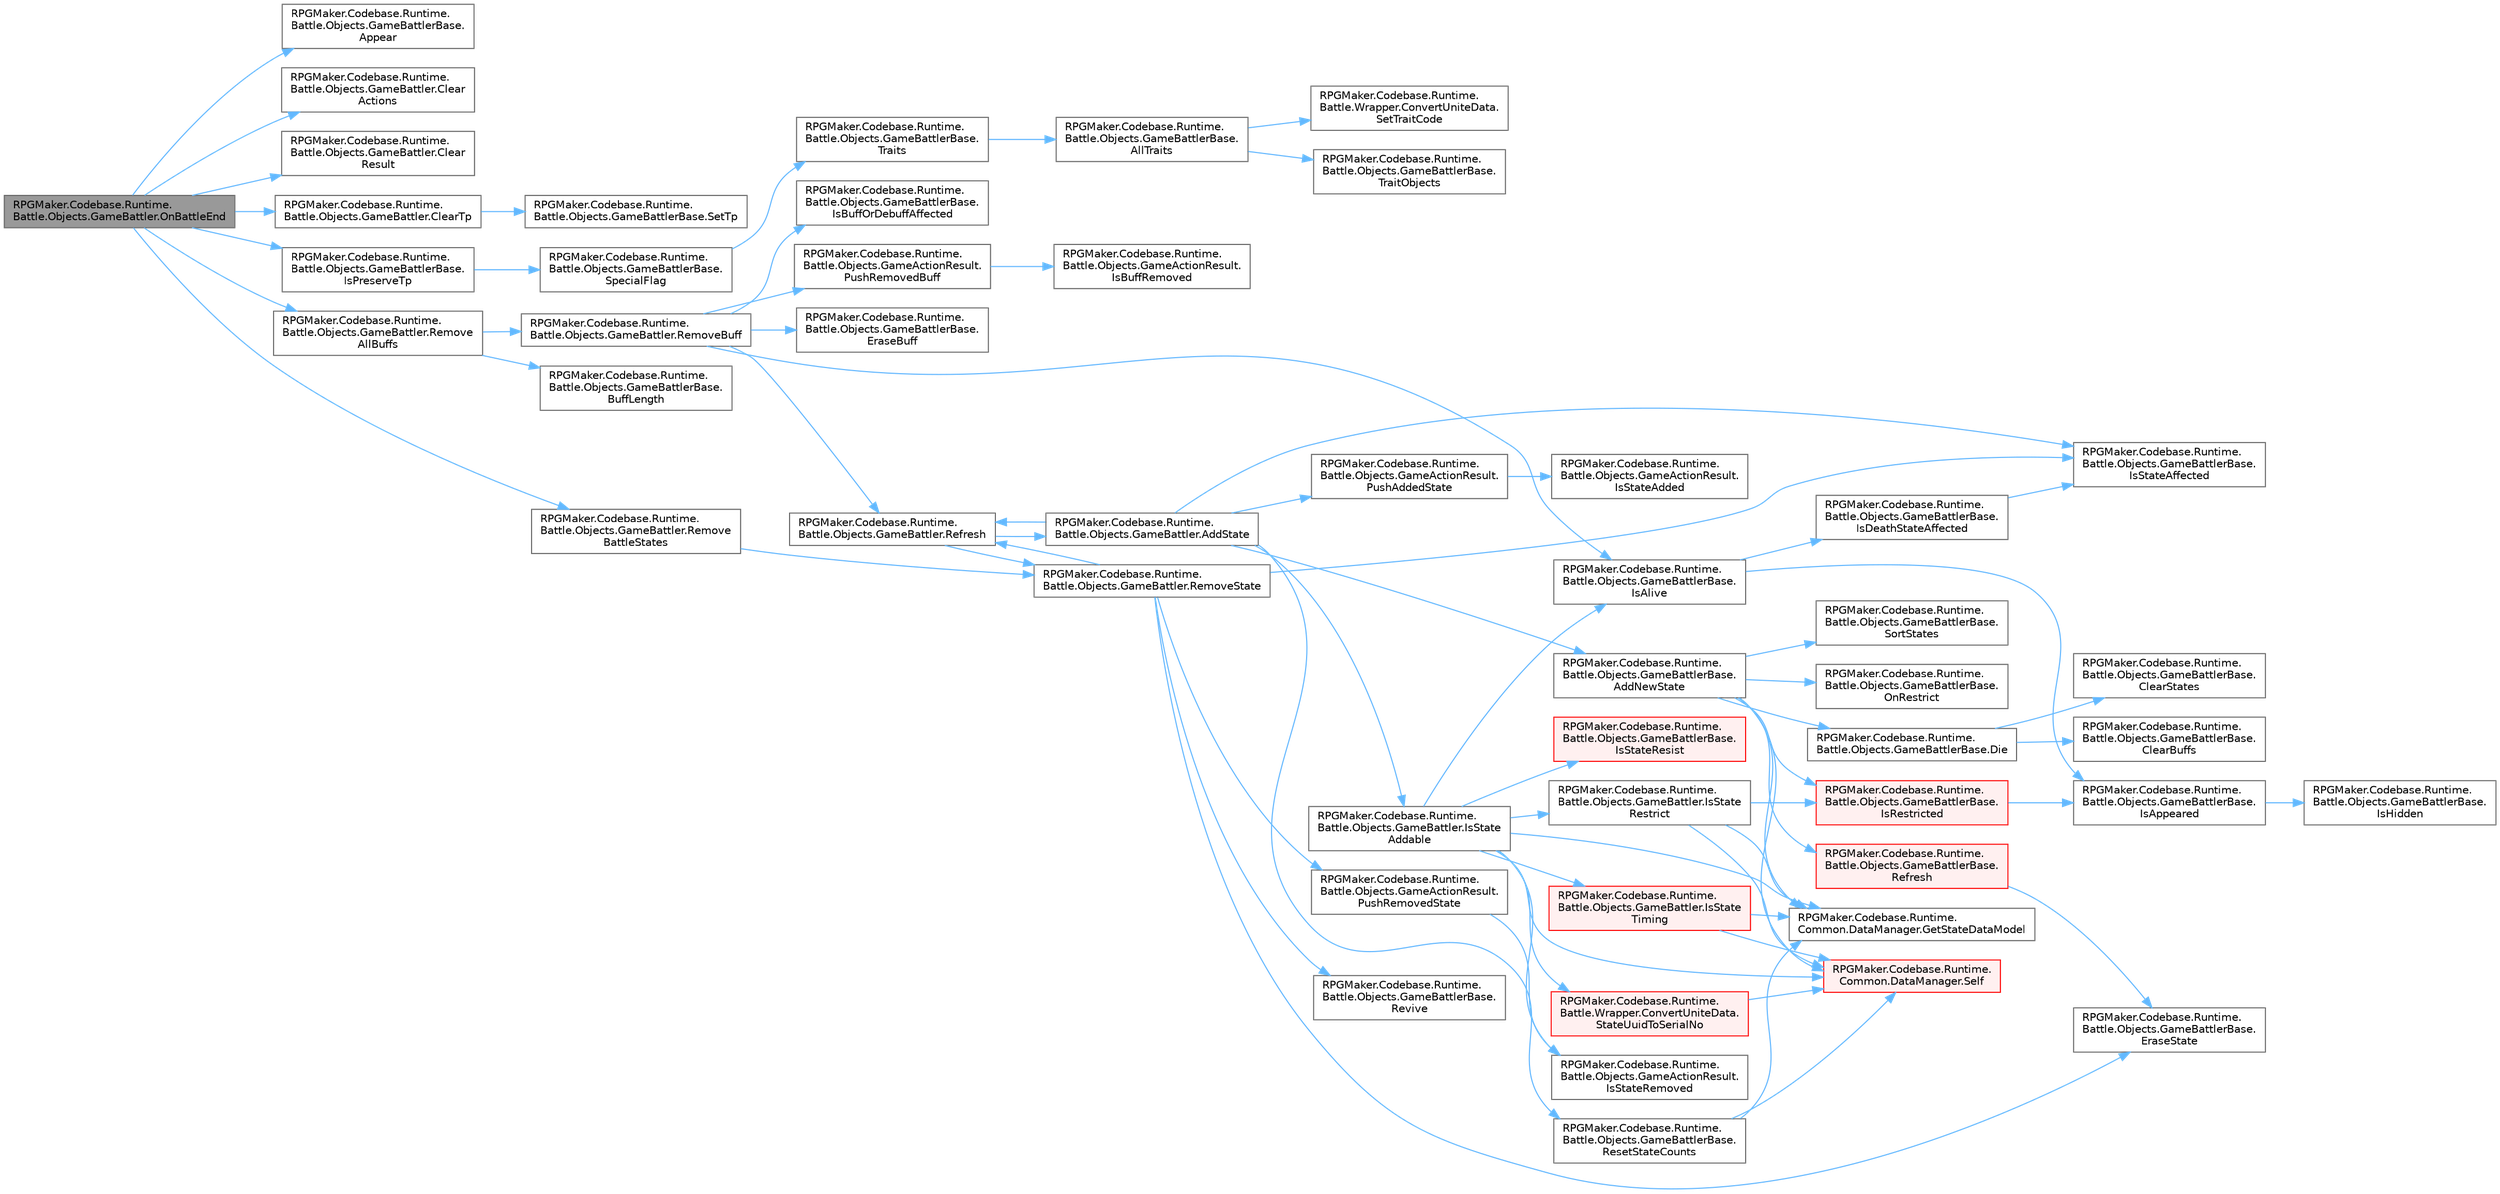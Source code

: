 digraph "RPGMaker.Codebase.Runtime.Battle.Objects.GameBattler.OnBattleEnd"
{
 // LATEX_PDF_SIZE
  bgcolor="transparent";
  edge [fontname=Helvetica,fontsize=10,labelfontname=Helvetica,labelfontsize=10];
  node [fontname=Helvetica,fontsize=10,shape=box,height=0.2,width=0.4];
  rankdir="LR";
  Node1 [id="Node000001",label="RPGMaker.Codebase.Runtime.\lBattle.Objects.GameBattler.OnBattleEnd",height=0.2,width=0.4,color="gray40", fillcolor="grey60", style="filled", fontcolor="black",tooltip="😁 戦闘終了ハンドラ"];
  Node1 -> Node2 [id="edge1_Node000001_Node000002",color="steelblue1",style="solid",tooltip=" "];
  Node2 [id="Node000002",label="RPGMaker.Codebase.Runtime.\lBattle.Objects.GameBattlerBase.\lAppear",height=0.2,width=0.4,color="grey40", fillcolor="white", style="filled",URL="$d2/d70/class_r_p_g_maker_1_1_codebase_1_1_runtime_1_1_battle_1_1_objects_1_1_game_battler_base.html#a9e486f427f9f024b21c015ed17350b04",tooltip="😁 バトラーを出現させる"];
  Node1 -> Node3 [id="edge2_Node000001_Node000003",color="steelblue1",style="solid",tooltip=" "];
  Node3 [id="Node000003",label="RPGMaker.Codebase.Runtime.\lBattle.Objects.GameBattler.Clear\lActions",height=0.2,width=0.4,color="grey40", fillcolor="white", style="filled",URL="$d6/de6/class_r_p_g_maker_1_1_codebase_1_1_runtime_1_1_battle_1_1_objects_1_1_game_battler.html#abd1daccbe7cb025c4970fd0e10da8e77",tooltip="😁 アクションを消去"];
  Node1 -> Node4 [id="edge3_Node000001_Node000004",color="steelblue1",style="solid",tooltip=" "];
  Node4 [id="Node000004",label="RPGMaker.Codebase.Runtime.\lBattle.Objects.GameBattler.Clear\lResult",height=0.2,width=0.4,color="grey40", fillcolor="white", style="filled",URL="$d6/de6/class_r_p_g_maker_1_1_codebase_1_1_runtime_1_1_battle_1_1_objects_1_1_game_battler.html#abd022b482181f0a594447a504db14dbe",tooltip="😁 結果を初期化する"];
  Node1 -> Node5 [id="edge4_Node000001_Node000005",color="steelblue1",style="solid",tooltip=" "];
  Node5 [id="Node000005",label="RPGMaker.Codebase.Runtime.\lBattle.Objects.GameBattler.ClearTp",height=0.2,width=0.4,color="grey40", fillcolor="white", style="filled",URL="$d6/de6/class_r_p_g_maker_1_1_codebase_1_1_runtime_1_1_battle_1_1_objects_1_1_game_battler.html#ae148d71b391d5bcd0192399ace93486c",tooltip="😁 TPを0に"];
  Node5 -> Node6 [id="edge5_Node000005_Node000006",color="steelblue1",style="solid",tooltip=" "];
  Node6 [id="Node000006",label="RPGMaker.Codebase.Runtime.\lBattle.Objects.GameBattlerBase.SetTp",height=0.2,width=0.4,color="grey40", fillcolor="white", style="filled",URL="$d2/d70/class_r_p_g_maker_1_1_codebase_1_1_runtime_1_1_battle_1_1_objects_1_1_game_battler_base.html#a9ba56b0c7b174225d4c82997c8c1d433",tooltip="😁 TPを設定"];
  Node1 -> Node7 [id="edge6_Node000001_Node000007",color="steelblue1",style="solid",tooltip=" "];
  Node7 [id="Node000007",label="RPGMaker.Codebase.Runtime.\lBattle.Objects.GameBattlerBase.\lIsPreserveTp",height=0.2,width=0.4,color="grey40", fillcolor="white", style="filled",URL="$d2/d70/class_r_p_g_maker_1_1_codebase_1_1_runtime_1_1_battle_1_1_objects_1_1_game_battler_base.html#a19034c94dff27a17dd6ab5fc57c1b7e0",tooltip="😁 [TP持ち越し]か"];
  Node7 -> Node8 [id="edge7_Node000007_Node000008",color="steelblue1",style="solid",tooltip=" "];
  Node8 [id="Node000008",label="RPGMaker.Codebase.Runtime.\lBattle.Objects.GameBattlerBase.\lSpecialFlag",height=0.2,width=0.4,color="grey40", fillcolor="white", style="filled",URL="$d2/d70/class_r_p_g_maker_1_1_codebase_1_1_runtime_1_1_battle_1_1_objects_1_1_game_battler_base.html#aee03b1e783c57958a1844c813bc2832b",tooltip="😁 特徴が付与されているか"];
  Node8 -> Node9 [id="edge8_Node000008_Node000009",color="steelblue1",style="solid",tooltip=" "];
  Node9 [id="Node000009",label="RPGMaker.Codebase.Runtime.\lBattle.Objects.GameBattlerBase.\lTraits",height=0.2,width=0.4,color="grey40", fillcolor="white", style="filled",URL="$d2/d70/class_r_p_g_maker_1_1_codebase_1_1_runtime_1_1_battle_1_1_objects_1_1_game_battler_base.html#a27445f43d81cd74592da289cbc4c323c",tooltip="😁 指定特徴コード(TRAIT_定数)の特徴を返す"];
  Node9 -> Node10 [id="edge9_Node000009_Node000010",color="steelblue1",style="solid",tooltip=" "];
  Node10 [id="Node000010",label="RPGMaker.Codebase.Runtime.\lBattle.Objects.GameBattlerBase.\lAllTraits",height=0.2,width=0.4,color="grey40", fillcolor="white", style="filled",URL="$d2/d70/class_r_p_g_maker_1_1_codebase_1_1_runtime_1_1_battle_1_1_objects_1_1_game_battler_base.html#ab6046bf7b712d78dfb60ac99f83e2b9d",tooltip="😁 全特徴を配列で返す"];
  Node10 -> Node11 [id="edge10_Node000010_Node000011",color="steelblue1",style="solid",tooltip=" "];
  Node11 [id="Node000011",label="RPGMaker.Codebase.Runtime.\lBattle.Wrapper.ConvertUniteData.\lSetTraitCode",height=0.2,width=0.4,color="grey40", fillcolor="white", style="filled",URL="$d9/d1f/class_r_p_g_maker_1_1_codebase_1_1_runtime_1_1_battle_1_1_wrapper_1_1_convert_unite_data.html#a676cf8c98b629f9aff73b36c4d890784",tooltip="😁 特徴の変換処理"];
  Node10 -> Node12 [id="edge11_Node000010_Node000012",color="steelblue1",style="solid",tooltip=" "];
  Node12 [id="Node000012",label="RPGMaker.Codebase.Runtime.\lBattle.Objects.GameBattlerBase.\lTraitObjects",height=0.2,width=0.4,color="grey40", fillcolor="white", style="filled",URL="$d2/d70/class_r_p_g_maker_1_1_codebase_1_1_runtime_1_1_battle_1_1_objects_1_1_game_battler_base.html#a6c2e3cc3efc028df7d16d0440c6ab5be",tooltip="😁 特徴オブジェクトを配列で返す"];
  Node1 -> Node13 [id="edge12_Node000001_Node000013",color="steelblue1",style="solid",tooltip=" "];
  Node13 [id="Node000013",label="RPGMaker.Codebase.Runtime.\lBattle.Objects.GameBattler.Remove\lAllBuffs",height=0.2,width=0.4,color="grey40", fillcolor="white", style="filled",URL="$d6/de6/class_r_p_g_maker_1_1_codebase_1_1_runtime_1_1_battle_1_1_objects_1_1_game_battler.html#ad7f6e737ddc0bf5fb9b0bfd00acb71f6",tooltip="😁 全能力の[強化]を解除"];
  Node13 -> Node14 [id="edge13_Node000013_Node000014",color="steelblue1",style="solid",tooltip=" "];
  Node14 [id="Node000014",label="RPGMaker.Codebase.Runtime.\lBattle.Objects.GameBattlerBase.\lBuffLength",height=0.2,width=0.4,color="grey40", fillcolor="white", style="filled",URL="$d2/d70/class_r_p_g_maker_1_1_codebase_1_1_runtime_1_1_battle_1_1_objects_1_1_game_battler_base.html#a3013544a036198238b0f9f8d2e6d08a9",tooltip="😁 設定されているバフ数返却"];
  Node13 -> Node15 [id="edge14_Node000013_Node000015",color="steelblue1",style="solid",tooltip=" "];
  Node15 [id="Node000015",label="RPGMaker.Codebase.Runtime.\lBattle.Objects.GameBattler.RemoveBuff",height=0.2,width=0.4,color="grey40", fillcolor="white", style="filled",URL="$d6/de6/class_r_p_g_maker_1_1_codebase_1_1_runtime_1_1_battle_1_1_objects_1_1_game_battler.html#a1a3260593962f41e2d76f900a5c7e02f",tooltip="😁 指定通常能力の[強化]を解除"];
  Node15 -> Node16 [id="edge15_Node000015_Node000016",color="steelblue1",style="solid",tooltip=" "];
  Node16 [id="Node000016",label="RPGMaker.Codebase.Runtime.\lBattle.Objects.GameBattlerBase.\lEraseBuff",height=0.2,width=0.4,color="grey40", fillcolor="white", style="filled",URL="$d2/d70/class_r_p_g_maker_1_1_codebase_1_1_runtime_1_1_battle_1_1_objects_1_1_game_battler_base.html#ab942dfdf9004c99faf14a65d2a429c41",tooltip="😁 指定通常能力の[強化]を消す"];
  Node15 -> Node17 [id="edge16_Node000015_Node000017",color="steelblue1",style="solid",tooltip=" "];
  Node17 [id="Node000017",label="RPGMaker.Codebase.Runtime.\lBattle.Objects.GameBattlerBase.\lIsAlive",height=0.2,width=0.4,color="grey40", fillcolor="white", style="filled",URL="$d2/d70/class_r_p_g_maker_1_1_codebase_1_1_runtime_1_1_battle_1_1_objects_1_1_game_battler_base.html#ab0cfe0154c253bf8dbdd917e1b83ecea",tooltip="😁 生きているか"];
  Node17 -> Node18 [id="edge17_Node000017_Node000018",color="steelblue1",style="solid",tooltip=" "];
  Node18 [id="Node000018",label="RPGMaker.Codebase.Runtime.\lBattle.Objects.GameBattlerBase.\lIsAppeared",height=0.2,width=0.4,color="grey40", fillcolor="white", style="filled",URL="$d2/d70/class_r_p_g_maker_1_1_codebase_1_1_runtime_1_1_battle_1_1_objects_1_1_game_battler_base.html#acd49841382f83d27e5380c894ae98c07",tooltip="😁 現れているか"];
  Node18 -> Node19 [id="edge18_Node000018_Node000019",color="steelblue1",style="solid",tooltip=" "];
  Node19 [id="Node000019",label="RPGMaker.Codebase.Runtime.\lBattle.Objects.GameBattlerBase.\lIsHidden",height=0.2,width=0.4,color="grey40", fillcolor="white", style="filled",URL="$d2/d70/class_r_p_g_maker_1_1_codebase_1_1_runtime_1_1_battle_1_1_objects_1_1_game_battler_base.html#ab31a3ef28fe70dd09c18387b9c30946b",tooltip="😁 隠れているか"];
  Node17 -> Node20 [id="edge19_Node000017_Node000020",color="steelblue1",style="solid",tooltip=" "];
  Node20 [id="Node000020",label="RPGMaker.Codebase.Runtime.\lBattle.Objects.GameBattlerBase.\lIsDeathStateAffected",height=0.2,width=0.4,color="grey40", fillcolor="white", style="filled",URL="$d2/d70/class_r_p_g_maker_1_1_codebase_1_1_runtime_1_1_battle_1_1_objects_1_1_game_battler_base.html#a2615772b2c3bc9d65699ee3b0b77aae1",tooltip="😁 死亡ステートか"];
  Node20 -> Node21 [id="edge20_Node000020_Node000021",color="steelblue1",style="solid",tooltip=" "];
  Node21 [id="Node000021",label="RPGMaker.Codebase.Runtime.\lBattle.Objects.GameBattlerBase.\lIsStateAffected",height=0.2,width=0.4,color="grey40", fillcolor="white", style="filled",URL="$d2/d70/class_r_p_g_maker_1_1_codebase_1_1_runtime_1_1_battle_1_1_objects_1_1_game_battler_base.html#ae149ea29154d386ec71f09400d260b37",tooltip="😁 指定したステートか"];
  Node15 -> Node22 [id="edge21_Node000015_Node000022",color="steelblue1",style="solid",tooltip=" "];
  Node22 [id="Node000022",label="RPGMaker.Codebase.Runtime.\lBattle.Objects.GameBattlerBase.\lIsBuffOrDebuffAffected",height=0.2,width=0.4,color="grey40", fillcolor="white", style="filled",URL="$d2/d70/class_r_p_g_maker_1_1_codebase_1_1_runtime_1_1_battle_1_1_objects_1_1_game_battler_base.html#a131b842d61b22829a57d3b85957e9498",tooltip="😁 指定通常能力値が[強化][弱体]されているか"];
  Node15 -> Node23 [id="edge22_Node000015_Node000023",color="steelblue1",style="solid",tooltip=" "];
  Node23 [id="Node000023",label="RPGMaker.Codebase.Runtime.\lBattle.Objects.GameActionResult.\lPushRemovedBuff",height=0.2,width=0.4,color="grey40", fillcolor="white", style="filled",URL="$db/d27/class_r_p_g_maker_1_1_codebase_1_1_runtime_1_1_battle_1_1_objects_1_1_game_action_result.html#adbe9fc0fc72de15712f4ebf2774fedff",tooltip="😁 指定された能力値の[強化]の削除を追加"];
  Node23 -> Node24 [id="edge23_Node000023_Node000024",color="steelblue1",style="solid",tooltip=" "];
  Node24 [id="Node000024",label="RPGMaker.Codebase.Runtime.\lBattle.Objects.GameActionResult.\lIsBuffRemoved",height=0.2,width=0.4,color="grey40", fillcolor="white", style="filled",URL="$db/d27/class_r_p_g_maker_1_1_codebase_1_1_runtime_1_1_battle_1_1_objects_1_1_game_action_result.html#a4e7bca318f510b515a4c14c8f1f4ae90",tooltip="😁 指定された能力値の[強化]が削除されたか"];
  Node15 -> Node25 [id="edge24_Node000015_Node000025",color="steelblue1",style="solid",tooltip=" "];
  Node25 [id="Node000025",label="RPGMaker.Codebase.Runtime.\lBattle.Objects.GameBattler.Refresh",height=0.2,width=0.4,color="grey40", fillcolor="white", style="filled",URL="$d6/de6/class_r_p_g_maker_1_1_codebase_1_1_runtime_1_1_battle_1_1_objects_1_1_game_battler.html#a5e2eccb8f1dbacca9ef1f357aff8d5fc",tooltip="😁 能力値やステートを規定値内に収める処理"];
  Node25 -> Node26 [id="edge25_Node000025_Node000026",color="steelblue1",style="solid",tooltip=" "];
  Node26 [id="Node000026",label="RPGMaker.Codebase.Runtime.\lBattle.Objects.GameBattler.AddState",height=0.2,width=0.4,color="grey40", fillcolor="white", style="filled",URL="$d6/de6/class_r_p_g_maker_1_1_codebase_1_1_runtime_1_1_battle_1_1_objects_1_1_game_battler.html#a721713aea404590ae235b32ef084a641",tooltip="😁 指定ステートを追加"];
  Node26 -> Node27 [id="edge26_Node000026_Node000027",color="steelblue1",style="solid",tooltip=" "];
  Node27 [id="Node000027",label="RPGMaker.Codebase.Runtime.\lBattle.Objects.GameBattlerBase.\lAddNewState",height=0.2,width=0.4,color="grey40", fillcolor="white", style="filled",URL="$d2/d70/class_r_p_g_maker_1_1_codebase_1_1_runtime_1_1_battle_1_1_objects_1_1_game_battler_base.html#ab9a614d9fe4b4bd1b1f4ba66588db9ed",tooltip="😁 新たなステートを追加"];
  Node27 -> Node28 [id="edge27_Node000027_Node000028",color="steelblue1",style="solid",tooltip=" "];
  Node28 [id="Node000028",label="RPGMaker.Codebase.Runtime.\lBattle.Objects.GameBattlerBase.Die",height=0.2,width=0.4,color="grey40", fillcolor="white", style="filled",URL="$d2/d70/class_r_p_g_maker_1_1_codebase_1_1_runtime_1_1_battle_1_1_objects_1_1_game_battler_base.html#a6c558a95b6e156eb2bc6fb5368b72ce7",tooltip="😁 バトラーを死亡ステートにする"];
  Node28 -> Node29 [id="edge28_Node000028_Node000029",color="steelblue1",style="solid",tooltip=" "];
  Node29 [id="Node000029",label="RPGMaker.Codebase.Runtime.\lBattle.Objects.GameBattlerBase.\lClearBuffs",height=0.2,width=0.4,color="grey40", fillcolor="white", style="filled",URL="$d2/d70/class_r_p_g_maker_1_1_codebase_1_1_runtime_1_1_battle_1_1_objects_1_1_game_battler_base.html#ae7330a84aacd3e6085a78a1fa4abca7a",tooltip="😁 能力[強化]を戻す"];
  Node28 -> Node30 [id="edge29_Node000028_Node000030",color="steelblue1",style="solid",tooltip=" "];
  Node30 [id="Node000030",label="RPGMaker.Codebase.Runtime.\lBattle.Objects.GameBattlerBase.\lClearStates",height=0.2,width=0.4,color="grey40", fillcolor="white", style="filled",URL="$d2/d70/class_r_p_g_maker_1_1_codebase_1_1_runtime_1_1_battle_1_1_objects_1_1_game_battler_base.html#a2764c61e54487d48e7247adefe77f7e4",tooltip="😁 ステート変化を戻す"];
  Node27 -> Node31 [id="edge30_Node000027_Node000031",color="steelblue1",style="solid",tooltip=" "];
  Node31 [id="Node000031",label="RPGMaker.Codebase.Runtime.\lCommon.DataManager.GetStateDataModel",height=0.2,width=0.4,color="grey40", fillcolor="white", style="filled",URL="$d5/d08/class_r_p_g_maker_1_1_codebase_1_1_runtime_1_1_common_1_1_data_manager.html#a9680aabf1be7c423813a70df23574c2c",tooltip="😁 状態データ・モデル取得"];
  Node27 -> Node32 [id="edge31_Node000027_Node000032",color="steelblue1",style="solid",tooltip=" "];
  Node32 [id="Node000032",label="RPGMaker.Codebase.Runtime.\lBattle.Objects.GameBattlerBase.\lIsRestricted",height=0.2,width=0.4,color="red", fillcolor="#FFF0F0", style="filled",URL="$d2/d70/class_r_p_g_maker_1_1_codebase_1_1_runtime_1_1_battle_1_1_objects_1_1_game_battler_base.html#ad7191b0ce9c88872e15e79e8d2b8fd6a",tooltip="😁 行動制約があるかどうか"];
  Node32 -> Node18 [id="edge32_Node000032_Node000018",color="steelblue1",style="solid",tooltip=" "];
  Node27 -> Node34 [id="edge33_Node000027_Node000034",color="steelblue1",style="solid",tooltip=" "];
  Node34 [id="Node000034",label="RPGMaker.Codebase.Runtime.\lBattle.Objects.GameBattlerBase.\lOnRestrict",height=0.2,width=0.4,color="grey40", fillcolor="white", style="filled",URL="$d2/d70/class_r_p_g_maker_1_1_codebase_1_1_runtime_1_1_battle_1_1_objects_1_1_game_battler_base.html#aa6eb26609a5bf01e0a95ba06907c5e59",tooltip="😁 行動制約された時に呼ばれるハンドラ overrideして利用する"];
  Node27 -> Node35 [id="edge34_Node000027_Node000035",color="steelblue1",style="solid",tooltip=" "];
  Node35 [id="Node000035",label="RPGMaker.Codebase.Runtime.\lBattle.Objects.GameBattlerBase.\lRefresh",height=0.2,width=0.4,color="red", fillcolor="#FFF0F0", style="filled",URL="$d2/d70/class_r_p_g_maker_1_1_codebase_1_1_runtime_1_1_battle_1_1_objects_1_1_game_battler_base.html#aafffb99f550b801728a483861437db61",tooltip="😁 能力値やステートを規定値内に収める処理"];
  Node35 -> Node36 [id="edge35_Node000035_Node000036",color="steelblue1",style="solid",tooltip=" "];
  Node36 [id="Node000036",label="RPGMaker.Codebase.Runtime.\lBattle.Objects.GameBattlerBase.\lEraseState",height=0.2,width=0.4,color="grey40", fillcolor="white", style="filled",URL="$d2/d70/class_r_p_g_maker_1_1_codebase_1_1_runtime_1_1_battle_1_1_objects_1_1_game_battler_base.html#aa4f4575da86a23d26558423e98499115",tooltip="😁 指定ステートを消す"];
  Node27 -> Node39 [id="edge36_Node000027_Node000039",color="steelblue1",style="solid",tooltip=" "];
  Node39 [id="Node000039",label="RPGMaker.Codebase.Runtime.\lCommon.DataManager.Self",height=0.2,width=0.4,color="red", fillcolor="#FFF0F0", style="filled",URL="$d5/d08/class_r_p_g_maker_1_1_codebase_1_1_runtime_1_1_common_1_1_data_manager.html#a8f0a40fd71fe0a873d1905e106299934",tooltip="😁 自身"];
  Node27 -> Node77 [id="edge37_Node000027_Node000077",color="steelblue1",style="solid",tooltip=" "];
  Node77 [id="Node000077",label="RPGMaker.Codebase.Runtime.\lBattle.Objects.GameBattlerBase.\lSortStates",height=0.2,width=0.4,color="grey40", fillcolor="white", style="filled",URL="$d2/d70/class_r_p_g_maker_1_1_codebase_1_1_runtime_1_1_battle_1_1_objects_1_1_game_battler_base.html#a7753053aee5d89134f3b1acb6bb2ae93",tooltip="😁 優先度でステートの並び替え"];
  Node26 -> Node78 [id="edge38_Node000026_Node000078",color="steelblue1",style="solid",tooltip=" "];
  Node78 [id="Node000078",label="RPGMaker.Codebase.Runtime.\lBattle.Objects.GameBattler.IsState\lAddable",height=0.2,width=0.4,color="grey40", fillcolor="white", style="filled",URL="$d6/de6/class_r_p_g_maker_1_1_codebase_1_1_runtime_1_1_battle_1_1_objects_1_1_game_battler.html#a856f6d2b1eed251569df09d54ad4bd64",tooltip="😁 指定ステートが付加可能か"];
  Node78 -> Node31 [id="edge39_Node000078_Node000031",color="steelblue1",style="solid",tooltip=" "];
  Node78 -> Node17 [id="edge40_Node000078_Node000017",color="steelblue1",style="solid",tooltip=" "];
  Node78 -> Node79 [id="edge41_Node000078_Node000079",color="steelblue1",style="solid",tooltip=" "];
  Node79 [id="Node000079",label="RPGMaker.Codebase.Runtime.\lBattle.Objects.GameActionResult.\lIsStateRemoved",height=0.2,width=0.4,color="grey40", fillcolor="white", style="filled",URL="$db/d27/class_r_p_g_maker_1_1_codebase_1_1_runtime_1_1_battle_1_1_objects_1_1_game_action_result.html#aa9a838ae9a8ebc63fbff2f86291ff9b7",tooltip="😁 指定ステートが削除されたか"];
  Node78 -> Node80 [id="edge42_Node000078_Node000080",color="steelblue1",style="solid",tooltip=" "];
  Node80 [id="Node000080",label="RPGMaker.Codebase.Runtime.\lBattle.Objects.GameBattlerBase.\lIsStateResist",height=0.2,width=0.4,color="red", fillcolor="#FFF0F0", style="filled",URL="$d2/d70/class_r_p_g_maker_1_1_codebase_1_1_runtime_1_1_battle_1_1_objects_1_1_game_battler_base.html#a9c4a8556fab209ad534c17676b8aa52d",tooltip="😁 指定ステートが無効化されているか"];
  Node78 -> Node81 [id="edge43_Node000078_Node000081",color="steelblue1",style="solid",tooltip=" "];
  Node81 [id="Node000081",label="RPGMaker.Codebase.Runtime.\lBattle.Objects.GameBattler.IsState\lRestrict",height=0.2,width=0.4,color="grey40", fillcolor="white", style="filled",URL="$d6/de6/class_r_p_g_maker_1_1_codebase_1_1_runtime_1_1_battle_1_1_objects_1_1_game_battler.html#ac90b65c28978b2fb35c7aec9d644dbb4",tooltip="😁 指定ステートが[行動制約によって解除]かつ、現在行動制約中か"];
  Node81 -> Node31 [id="edge44_Node000081_Node000031",color="steelblue1",style="solid",tooltip=" "];
  Node81 -> Node32 [id="edge45_Node000081_Node000032",color="steelblue1",style="solid",tooltip=" "];
  Node81 -> Node39 [id="edge46_Node000081_Node000039",color="steelblue1",style="solid",tooltip=" "];
  Node78 -> Node82 [id="edge47_Node000078_Node000082",color="steelblue1",style="solid",tooltip=" "];
  Node82 [id="Node000082",label="RPGMaker.Codebase.Runtime.\lBattle.Objects.GameBattler.IsState\lTiming",height=0.2,width=0.4,color="red", fillcolor="#FFF0F0", style="filled",URL="$d6/de6/class_r_p_g_maker_1_1_codebase_1_1_runtime_1_1_battle_1_1_objects_1_1_game_battler.html#ab0525904da3fee19d88b27936d2149fd",tooltip="😁 指定ステートが付与可能なタイミングか（バトル、マップ、常時）"];
  Node82 -> Node31 [id="edge48_Node000082_Node000031",color="steelblue1",style="solid",tooltip=" "];
  Node82 -> Node39 [id="edge49_Node000082_Node000039",color="steelblue1",style="solid",tooltip=" "];
  Node78 -> Node39 [id="edge50_Node000078_Node000039",color="steelblue1",style="solid",tooltip=" "];
  Node78 -> Node86 [id="edge51_Node000078_Node000086",color="steelblue1",style="solid",tooltip=" "];
  Node86 [id="Node000086",label="RPGMaker.Codebase.Runtime.\lBattle.Wrapper.ConvertUniteData.\lStateUuidToSerialNo",height=0.2,width=0.4,color="red", fillcolor="#FFF0F0", style="filled",URL="$d9/d1f/class_r_p_g_maker_1_1_codebase_1_1_runtime_1_1_battle_1_1_wrapper_1_1_convert_unite_data.html#ab6a6194ce6e9f48f663ebfc89cacbb91",tooltip="😁 ステートをUUIDからSerialNoに変換する"];
  Node86 -> Node39 [id="edge52_Node000086_Node000039",color="steelblue1",style="solid",tooltip=" "];
  Node26 -> Node21 [id="edge53_Node000026_Node000021",color="steelblue1",style="solid",tooltip=" "];
  Node26 -> Node88 [id="edge54_Node000026_Node000088",color="steelblue1",style="solid",tooltip=" "];
  Node88 [id="Node000088",label="RPGMaker.Codebase.Runtime.\lBattle.Objects.GameActionResult.\lPushAddedState",height=0.2,width=0.4,color="grey40", fillcolor="white", style="filled",URL="$db/d27/class_r_p_g_maker_1_1_codebase_1_1_runtime_1_1_battle_1_1_objects_1_1_game_action_result.html#a7ff879ed6502a0ba67eaf0404f01ad7c",tooltip="😁 指定ステートの付加を追加"];
  Node88 -> Node89 [id="edge55_Node000088_Node000089",color="steelblue1",style="solid",tooltip=" "];
  Node89 [id="Node000089",label="RPGMaker.Codebase.Runtime.\lBattle.Objects.GameActionResult.\lIsStateAdded",height=0.2,width=0.4,color="grey40", fillcolor="white", style="filled",URL="$db/d27/class_r_p_g_maker_1_1_codebase_1_1_runtime_1_1_battle_1_1_objects_1_1_game_action_result.html#a8e6e74b5bbc3f34afec6c62d6601b25c",tooltip="😁 指定ステートが付加されたか"];
  Node26 -> Node25 [id="edge56_Node000026_Node000025",color="steelblue1",style="solid",tooltip=" "];
  Node26 -> Node90 [id="edge57_Node000026_Node000090",color="steelblue1",style="solid",tooltip=" "];
  Node90 [id="Node000090",label="RPGMaker.Codebase.Runtime.\lBattle.Objects.GameBattlerBase.\lResetStateCounts",height=0.2,width=0.4,color="grey40", fillcolor="white", style="filled",URL="$d2/d70/class_r_p_g_maker_1_1_codebase_1_1_runtime_1_1_battle_1_1_objects_1_1_game_battler_base.html#a73de6caa254e16ca696a4f1836a3d032",tooltip="😁 指定ステートの有効ターン数を初期化"];
  Node90 -> Node31 [id="edge58_Node000090_Node000031",color="steelblue1",style="solid",tooltip=" "];
  Node90 -> Node39 [id="edge59_Node000090_Node000039",color="steelblue1",style="solid",tooltip=" "];
  Node25 -> Node91 [id="edge60_Node000025_Node000091",color="steelblue1",style="solid",tooltip=" "];
  Node91 [id="Node000091",label="RPGMaker.Codebase.Runtime.\lBattle.Objects.GameBattler.RemoveState",height=0.2,width=0.4,color="grey40", fillcolor="white", style="filled",URL="$d6/de6/class_r_p_g_maker_1_1_codebase_1_1_runtime_1_1_battle_1_1_objects_1_1_game_battler.html#a3d73aefe7c91fabe827a27d354ff8b4b",tooltip="😁 指定ステートを解除"];
  Node91 -> Node36 [id="edge61_Node000091_Node000036",color="steelblue1",style="solid",tooltip=" "];
  Node91 -> Node21 [id="edge62_Node000091_Node000021",color="steelblue1",style="solid",tooltip=" "];
  Node91 -> Node92 [id="edge63_Node000091_Node000092",color="steelblue1",style="solid",tooltip=" "];
  Node92 [id="Node000092",label="RPGMaker.Codebase.Runtime.\lBattle.Objects.GameActionResult.\lPushRemovedState",height=0.2,width=0.4,color="grey40", fillcolor="white", style="filled",URL="$db/d27/class_r_p_g_maker_1_1_codebase_1_1_runtime_1_1_battle_1_1_objects_1_1_game_action_result.html#a97c980bdc218dbf8052fd46d51a07118",tooltip="😁 指定ステートの削除を追加"];
  Node92 -> Node79 [id="edge64_Node000092_Node000079",color="steelblue1",style="solid",tooltip=" "];
  Node91 -> Node25 [id="edge65_Node000091_Node000025",color="steelblue1",style="solid",tooltip=" "];
  Node91 -> Node93 [id="edge66_Node000091_Node000093",color="steelblue1",style="solid",tooltip=" "];
  Node93 [id="Node000093",label="RPGMaker.Codebase.Runtime.\lBattle.Objects.GameBattlerBase.\lRevive",height=0.2,width=0.4,color="grey40", fillcolor="white", style="filled",URL="$d2/d70/class_r_p_g_maker_1_1_codebase_1_1_runtime_1_1_battle_1_1_objects_1_1_game_battler_base.html#a0941ea2543bf7d0fe8b06e7105d21516",tooltip="😁 復活"];
  Node1 -> Node94 [id="edge67_Node000001_Node000094",color="steelblue1",style="solid",tooltip=" "];
  Node94 [id="Node000094",label="RPGMaker.Codebase.Runtime.\lBattle.Objects.GameBattler.Remove\lBattleStates",height=0.2,width=0.4,color="grey40", fillcolor="white", style="filled",URL="$d6/de6/class_r_p_g_maker_1_1_codebase_1_1_runtime_1_1_battle_1_1_objects_1_1_game_battler.html#a822fc4777c9a6c8cfb8edbe38701b901",tooltip="😁 ステートを解除"];
  Node94 -> Node91 [id="edge68_Node000094_Node000091",color="steelblue1",style="solid",tooltip=" "];
}

